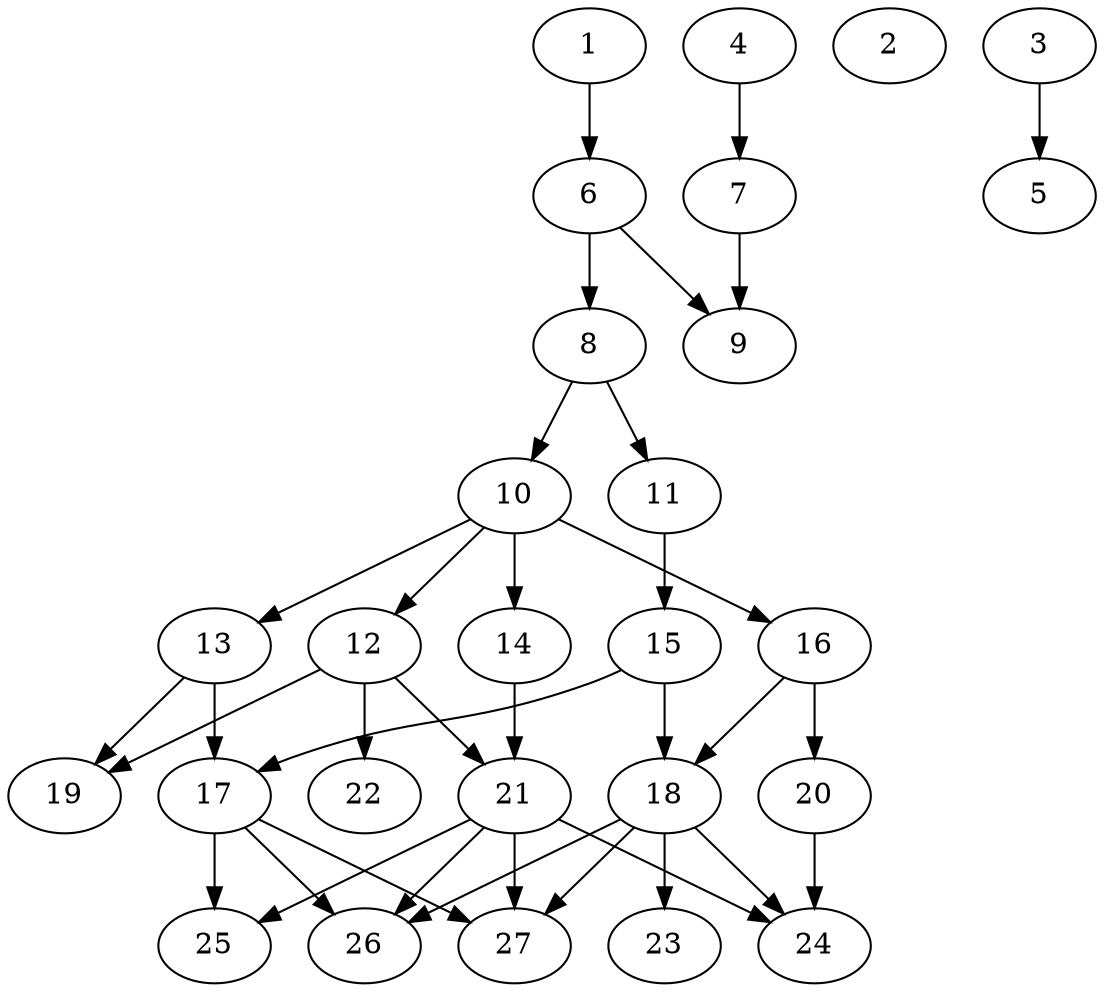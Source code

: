 // DAG (tier=2-normal, mode=compute, n=27, ccr=0.363, fat=0.531, density=0.481, regular=0.479, jump=0.155, mindata=524288, maxdata=8388608)
// DAG automatically generated by daggen at Sun Aug 24 16:33:33 2025
// /home/ermia/Project/Environments/daggen/bin/daggen --dot --ccr 0.363 --fat 0.531 --regular 0.479 --density 0.481 --jump 0.155 --mindata 524288 --maxdata 8388608 -n 27 
digraph G {
  1 [size="46005198330506632", alpha="0.11", expect_size="23002599165253316"]
  1 -> 6 [size ="80095268044800"]
  2 [size="1233781419563544", alpha="0.09", expect_size="616890709781772"]
  3 [size="1154257680694099712", alpha="0.20", expect_size="577128840347049856"]
  3 -> 5 [size ="476905786572800"]
  4 [size="5787569783313394", alpha="0.07", expect_size="2893784891656697"]
  4 -> 7 [size ="438496867123200"]
  5 [size="515064576244860864", alpha="0.05", expect_size="257532288122430432"]
  6 [size="181897573146445824", alpha="0.05", expect_size="90948786573222912"]
  6 -> 8 [size ="153522297372672"]
  6 -> 9 [size ="153522297372672"]
  7 [size="98443475013830864", alpha="0.15", expect_size="49221737506915432"]
  7 -> 9 [size ="269114060832768"]
  8 [size="582532769937033600", alpha="0.19", expect_size="291266384968516800"]
  8 -> 10 [size ="216309350531072"]
  8 -> 11 [size ="216309350531072"]
  9 [size="55567599603410", alpha="0.05", expect_size="27783799801705"]
  10 [size="57168427115580751872", alpha="0.07", expect_size="28584213557790375936"]
  10 -> 12 [size ="118720982679552"]
  10 -> 13 [size ="118720982679552"]
  10 -> 14 [size ="118720982679552"]
  10 -> 16 [size ="118720982679552"]
  11 [size="14009495202327684", alpha="0.15", expect_size="7004747601163842"]
  11 -> 15 [size ="422155321868288"]
  12 [size="136046456594815968", alpha="0.03", expect_size="68023228297407984"]
  12 -> 19 [size ="183573646671872"]
  12 -> 21 [size ="183573646671872"]
  12 -> 22 [size ="183573646671872"]
  13 [size="603131249777304704", alpha="0.09", expect_size="301565624888652352"]
  13 -> 17 [size ="541444011982848"]
  13 -> 19 [size ="541444011982848"]
  14 [size="162128254205952000000", alpha="0.06", expect_size="81064127102976000000"]
  14 -> 21 [size ="237864222720000"]
  15 [size="67065282062383904", alpha="0.15", expect_size="33532641031191952"]
  15 -> 17 [size ="26787920740352"]
  15 -> 18 [size ="26787920740352"]
  16 [size="395286591882513088512", alpha="0.18", expect_size="197643295941256544256"]
  16 -> 18 [size ="430888307392512"]
  16 -> 20 [size ="430888307392512"]
  17 [size="376882728960929038336", alpha="0.06", expect_size="188441364480464519168"]
  17 -> 25 [size ="417408040828928"]
  17 -> 26 [size ="417408040828928"]
  17 -> 27 [size ="417408040828928"]
  18 [size="12979200445120512000", alpha="0.02", expect_size="6489600222560256000"]
  18 -> 23 [size ="44183008051200"]
  18 -> 24 [size ="44183008051200"]
  18 -> 26 [size ="44183008051200"]
  18 -> 27 [size ="44183008051200"]
  19 [size="5088116620971868", alpha="0.18", expect_size="2544058310485934"]
  20 [size="1978660483732865024", alpha="0.01", expect_size="989330241866432512"]
  20 -> 24 [size ="12608715358208"]
  21 [size="8121958549241724928", alpha="0.16", expect_size="4060979274620862464"]
  21 -> 24 [size ="32324402020352"]
  21 -> 25 [size ="32324402020352"]
  21 -> 26 [size ="32324402020352"]
  21 -> 27 [size ="32324402020352"]
  22 [size="116828046253386366976", alpha="0.14", expect_size="58414023126693183488"]
  23 [size="527186860337214", alpha="0.01", expect_size="263593430168607"]
  24 [size="425951094550812672", alpha="0.16", expect_size="212975547275406336"]
  25 [size="35085508784634724352", alpha="0.12", expect_size="17542754392317362176"]
  26 [size="26327900872638704", alpha="0.07", expect_size="13163950436319352"]
  27 [size="8830685854224000", alpha="0.15", expect_size="4415342927112000"]
}
